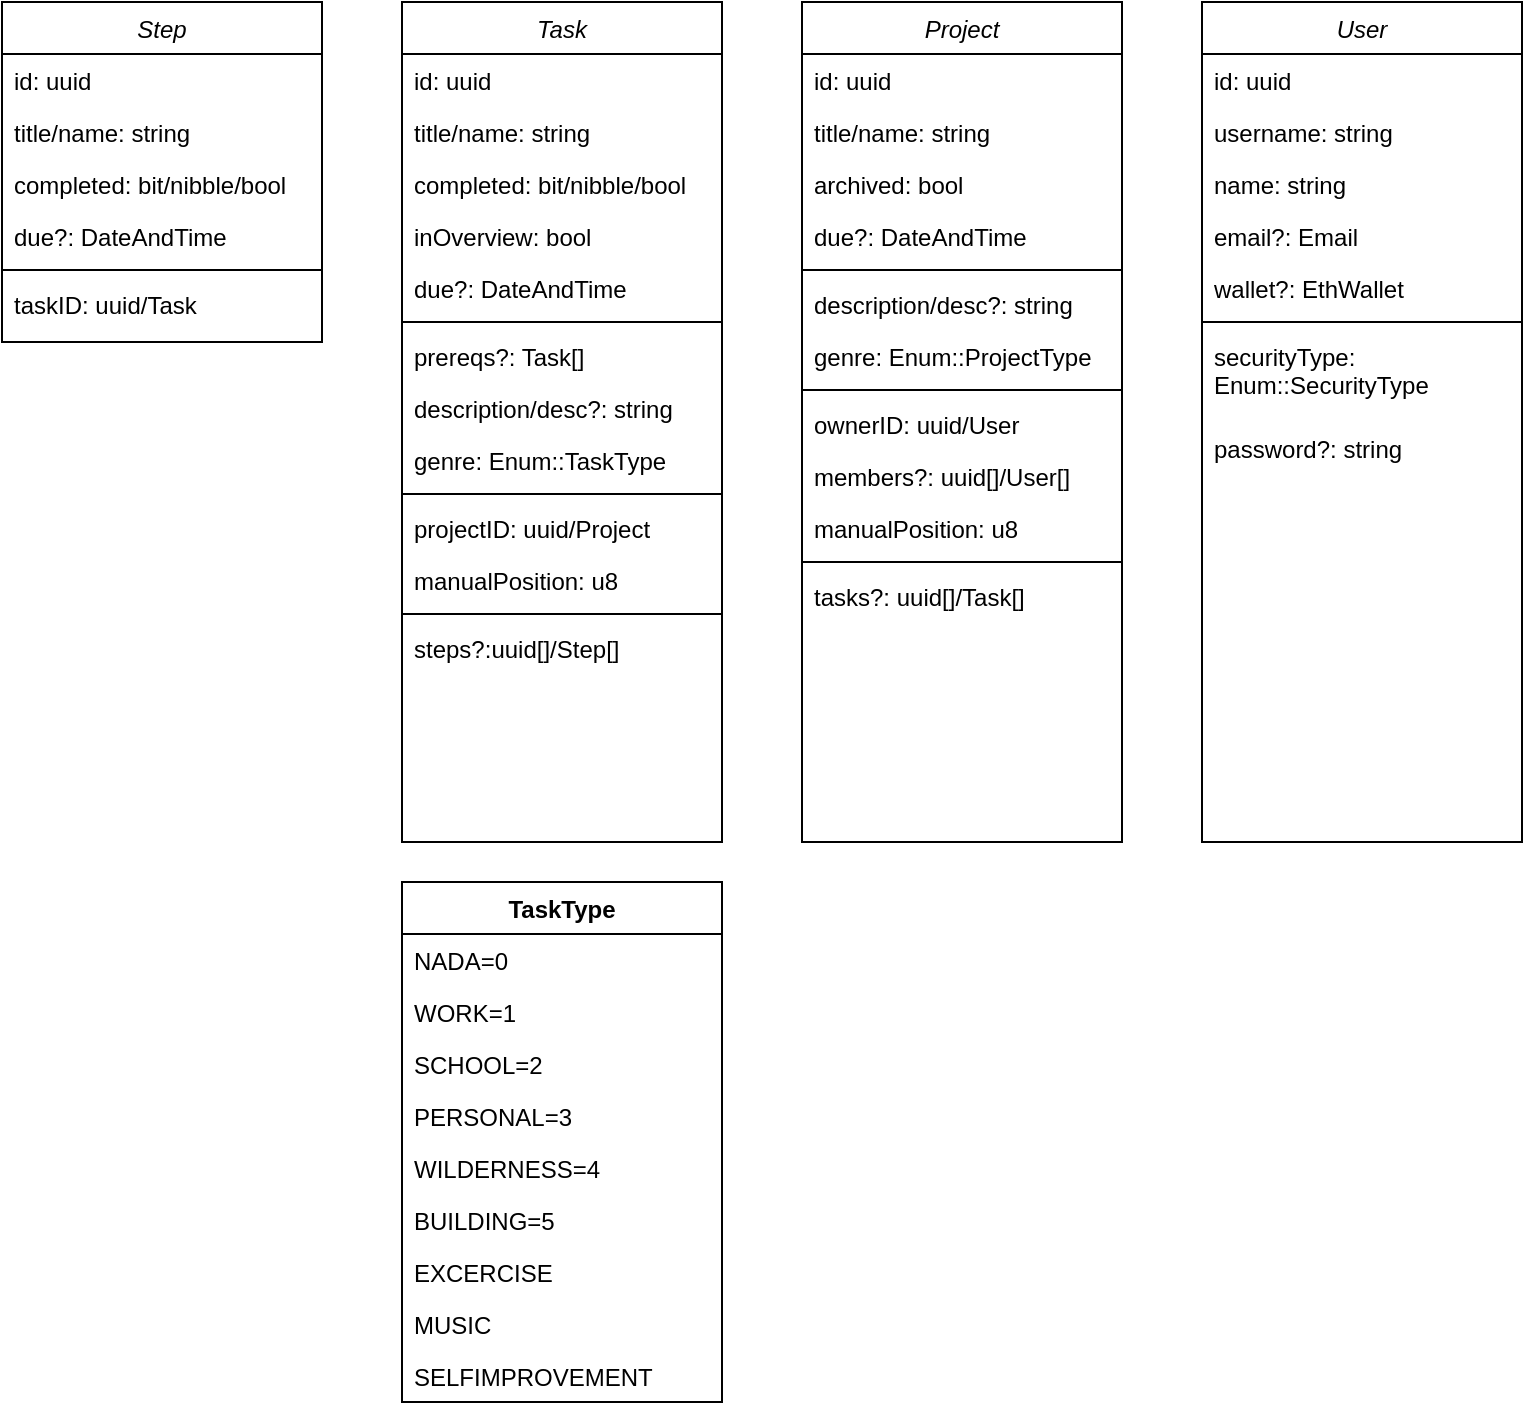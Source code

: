 <mxfile version="16.6.6" type="github">
  <diagram id="C5RBs43oDa-KdzZeNtuy" name="Page-1">
    <mxGraphModel dx="1596" dy="643" grid="1" gridSize="10" guides="1" tooltips="1" connect="1" arrows="1" fold="1" page="1" pageScale="1" pageWidth="827" pageHeight="1169" math="0" shadow="0">
      <root>
        <mxCell id="WIyWlLk6GJQsqaUBKTNV-0" />
        <mxCell id="WIyWlLk6GJQsqaUBKTNV-1" parent="WIyWlLk6GJQsqaUBKTNV-0" />
        <mxCell id="zkfFHV4jXpPFQw0GAbJ--0" value="Task" style="swimlane;fontStyle=2;align=center;verticalAlign=top;childLayout=stackLayout;horizontal=1;startSize=26;horizontalStack=0;resizeParent=1;resizeLast=0;collapsible=1;marginBottom=0;rounded=0;shadow=0;strokeWidth=1;" parent="WIyWlLk6GJQsqaUBKTNV-1" vertex="1">
          <mxGeometry x="240" y="40" width="160" height="420" as="geometry">
            <mxRectangle x="220" y="120" width="160" height="26" as="alternateBounds" />
          </mxGeometry>
        </mxCell>
        <mxCell id="zkfFHV4jXpPFQw0GAbJ--1" value="id: uuid" style="text;align=left;verticalAlign=top;spacingLeft=4;spacingRight=4;overflow=hidden;rotatable=0;points=[[0,0.5],[1,0.5]];portConstraint=eastwest;" parent="zkfFHV4jXpPFQw0GAbJ--0" vertex="1">
          <mxGeometry y="26" width="160" height="26" as="geometry" />
        </mxCell>
        <mxCell id="zkfFHV4jXpPFQw0GAbJ--2" value="title/name: string" style="text;align=left;verticalAlign=top;spacingLeft=4;spacingRight=4;overflow=hidden;rotatable=0;points=[[0,0.5],[1,0.5]];portConstraint=eastwest;rounded=0;shadow=0;html=0;" parent="zkfFHV4jXpPFQw0GAbJ--0" vertex="1">
          <mxGeometry y="52" width="160" height="26" as="geometry" />
        </mxCell>
        <mxCell id="IpgFra5wQwwrVLta5i6s-5" value="completed: bit/nibble/bool" style="text;align=left;verticalAlign=top;spacingLeft=4;spacingRight=4;overflow=hidden;rotatable=0;points=[[0,0.5],[1,0.5]];portConstraint=eastwest;rounded=0;shadow=0;html=0;" vertex="1" parent="zkfFHV4jXpPFQw0GAbJ--0">
          <mxGeometry y="78" width="160" height="26" as="geometry" />
        </mxCell>
        <mxCell id="IpgFra5wQwwrVLta5i6s-8" value="inOverview: bool" style="text;align=left;verticalAlign=top;spacingLeft=4;spacingRight=4;overflow=hidden;rotatable=0;points=[[0,0.5],[1,0.5]];portConstraint=eastwest;rounded=0;shadow=0;html=0;" vertex="1" parent="zkfFHV4jXpPFQw0GAbJ--0">
          <mxGeometry y="104" width="160" height="26" as="geometry" />
        </mxCell>
        <mxCell id="IpgFra5wQwwrVLta5i6s-7" value="due?: DateAndTime" style="text;align=left;verticalAlign=top;spacingLeft=4;spacingRight=4;overflow=hidden;rotatable=0;points=[[0,0.5],[1,0.5]];portConstraint=eastwest;rounded=0;shadow=0;html=0;" vertex="1" parent="zkfFHV4jXpPFQw0GAbJ--0">
          <mxGeometry y="130" width="160" height="26" as="geometry" />
        </mxCell>
        <mxCell id="IpgFra5wQwwrVLta5i6s-10" value="" style="line;strokeWidth=1;fillColor=none;align=left;verticalAlign=middle;spacingTop=-1;spacingLeft=3;spacingRight=3;rotatable=0;labelPosition=right;points=[];portConstraint=eastwest;" vertex="1" parent="zkfFHV4jXpPFQw0GAbJ--0">
          <mxGeometry y="156" width="160" height="8" as="geometry" />
        </mxCell>
        <mxCell id="IpgFra5wQwwrVLta5i6s-6" value="prereqs?: Task[]" style="text;align=left;verticalAlign=top;spacingLeft=4;spacingRight=4;overflow=hidden;rotatable=0;points=[[0,0.5],[1,0.5]];portConstraint=eastwest;rounded=0;shadow=0;html=0;" vertex="1" parent="zkfFHV4jXpPFQw0GAbJ--0">
          <mxGeometry y="164" width="160" height="26" as="geometry" />
        </mxCell>
        <mxCell id="zkfFHV4jXpPFQw0GAbJ--3" value="description/desc?: string" style="text;align=left;verticalAlign=top;spacingLeft=4;spacingRight=4;overflow=hidden;rotatable=0;points=[[0,0.5],[1,0.5]];portConstraint=eastwest;rounded=0;shadow=0;html=0;" parent="zkfFHV4jXpPFQw0GAbJ--0" vertex="1">
          <mxGeometry y="190" width="160" height="26" as="geometry" />
        </mxCell>
        <mxCell id="IpgFra5wQwwrVLta5i6s-12" value="genre: Enum::TaskType" style="text;align=left;verticalAlign=top;spacingLeft=4;spacingRight=4;overflow=hidden;rotatable=0;points=[[0,0.5],[1,0.5]];portConstraint=eastwest;rounded=0;shadow=0;html=0;" vertex="1" parent="zkfFHV4jXpPFQw0GAbJ--0">
          <mxGeometry y="216" width="160" height="26" as="geometry" />
        </mxCell>
        <mxCell id="IpgFra5wQwwrVLta5i6s-11" value="" style="line;strokeWidth=1;fillColor=none;align=left;verticalAlign=middle;spacingTop=-1;spacingLeft=3;spacingRight=3;rotatable=0;labelPosition=right;points=[];portConstraint=eastwest;" vertex="1" parent="zkfFHV4jXpPFQw0GAbJ--0">
          <mxGeometry y="242" width="160" height="8" as="geometry" />
        </mxCell>
        <mxCell id="IpgFra5wQwwrVLta5i6s-9" value="projectID: uuid/Project" style="text;align=left;verticalAlign=top;spacingLeft=4;spacingRight=4;overflow=hidden;rotatable=0;points=[[0,0.5],[1,0.5]];portConstraint=eastwest;rounded=0;shadow=0;html=0;" vertex="1" parent="zkfFHV4jXpPFQw0GAbJ--0">
          <mxGeometry y="250" width="160" height="26" as="geometry" />
        </mxCell>
        <mxCell id="IpgFra5wQwwrVLta5i6s-13" value="manualPosition: u8" style="text;align=left;verticalAlign=top;spacingLeft=4;spacingRight=4;overflow=hidden;rotatable=0;points=[[0,0.5],[1,0.5]];portConstraint=eastwest;rounded=0;shadow=0;html=0;" vertex="1" parent="zkfFHV4jXpPFQw0GAbJ--0">
          <mxGeometry y="276" width="160" height="26" as="geometry" />
        </mxCell>
        <mxCell id="IpgFra5wQwwrVLta5i6s-27" value="" style="line;strokeWidth=1;fillColor=none;align=left;verticalAlign=middle;spacingTop=-1;spacingLeft=3;spacingRight=3;rotatable=0;labelPosition=right;points=[];portConstraint=eastwest;" vertex="1" parent="zkfFHV4jXpPFQw0GAbJ--0">
          <mxGeometry y="302" width="160" height="8" as="geometry" />
        </mxCell>
        <mxCell id="IpgFra5wQwwrVLta5i6s-26" value="steps?:uuid[]/Step[]" style="text;align=left;verticalAlign=top;spacingLeft=4;spacingRight=4;overflow=hidden;rotatable=0;points=[[0,0.5],[1,0.5]];portConstraint=eastwest;rounded=0;shadow=0;html=0;" vertex="1" parent="zkfFHV4jXpPFQw0GAbJ--0">
          <mxGeometry y="310" width="160" height="26" as="geometry" />
        </mxCell>
        <mxCell id="IpgFra5wQwwrVLta5i6s-14" value="Step" style="swimlane;fontStyle=2;align=center;verticalAlign=top;childLayout=stackLayout;horizontal=1;startSize=26;horizontalStack=0;resizeParent=1;resizeLast=0;collapsible=1;marginBottom=0;rounded=0;shadow=0;strokeWidth=1;" vertex="1" parent="WIyWlLk6GJQsqaUBKTNV-1">
          <mxGeometry x="40" y="40" width="160" height="170" as="geometry">
            <mxRectangle x="220" y="120" width="160" height="26" as="alternateBounds" />
          </mxGeometry>
        </mxCell>
        <mxCell id="IpgFra5wQwwrVLta5i6s-15" value="id: uuid" style="text;align=left;verticalAlign=top;spacingLeft=4;spacingRight=4;overflow=hidden;rotatable=0;points=[[0,0.5],[1,0.5]];portConstraint=eastwest;" vertex="1" parent="IpgFra5wQwwrVLta5i6s-14">
          <mxGeometry y="26" width="160" height="26" as="geometry" />
        </mxCell>
        <mxCell id="IpgFra5wQwwrVLta5i6s-16" value="title/name: string" style="text;align=left;verticalAlign=top;spacingLeft=4;spacingRight=4;overflow=hidden;rotatable=0;points=[[0,0.5],[1,0.5]];portConstraint=eastwest;rounded=0;shadow=0;html=0;" vertex="1" parent="IpgFra5wQwwrVLta5i6s-14">
          <mxGeometry y="52" width="160" height="26" as="geometry" />
        </mxCell>
        <mxCell id="IpgFra5wQwwrVLta5i6s-17" value="completed: bit/nibble/bool" style="text;align=left;verticalAlign=top;spacingLeft=4;spacingRight=4;overflow=hidden;rotatable=0;points=[[0,0.5],[1,0.5]];portConstraint=eastwest;rounded=0;shadow=0;html=0;" vertex="1" parent="IpgFra5wQwwrVLta5i6s-14">
          <mxGeometry y="78" width="160" height="26" as="geometry" />
        </mxCell>
        <mxCell id="IpgFra5wQwwrVLta5i6s-19" value="due?: DateAndTime" style="text;align=left;verticalAlign=top;spacingLeft=4;spacingRight=4;overflow=hidden;rotatable=0;points=[[0,0.5],[1,0.5]];portConstraint=eastwest;rounded=0;shadow=0;html=0;" vertex="1" parent="IpgFra5wQwwrVLta5i6s-14">
          <mxGeometry y="104" width="160" height="26" as="geometry" />
        </mxCell>
        <mxCell id="IpgFra5wQwwrVLta5i6s-20" value="" style="line;strokeWidth=1;fillColor=none;align=left;verticalAlign=middle;spacingTop=-1;spacingLeft=3;spacingRight=3;rotatable=0;labelPosition=right;points=[];portConstraint=eastwest;" vertex="1" parent="IpgFra5wQwwrVLta5i6s-14">
          <mxGeometry y="130" width="160" height="8" as="geometry" />
        </mxCell>
        <mxCell id="IpgFra5wQwwrVLta5i6s-28" value="taskID: uuid/Task" style="text;align=left;verticalAlign=top;spacingLeft=4;spacingRight=4;overflow=hidden;rotatable=0;points=[[0,0.5],[1,0.5]];portConstraint=eastwest;rounded=0;shadow=0;html=0;" vertex="1" parent="IpgFra5wQwwrVLta5i6s-14">
          <mxGeometry y="138" width="160" height="26" as="geometry" />
        </mxCell>
        <mxCell id="IpgFra5wQwwrVLta5i6s-29" value="Project" style="swimlane;fontStyle=2;align=center;verticalAlign=top;childLayout=stackLayout;horizontal=1;startSize=26;horizontalStack=0;resizeParent=1;resizeLast=0;collapsible=1;marginBottom=0;rounded=0;shadow=0;strokeWidth=1;" vertex="1" parent="WIyWlLk6GJQsqaUBKTNV-1">
          <mxGeometry x="440" y="40" width="160" height="420" as="geometry">
            <mxRectangle x="220" y="120" width="160" height="26" as="alternateBounds" />
          </mxGeometry>
        </mxCell>
        <mxCell id="IpgFra5wQwwrVLta5i6s-30" value="id: uuid" style="text;align=left;verticalAlign=top;spacingLeft=4;spacingRight=4;overflow=hidden;rotatable=0;points=[[0,0.5],[1,0.5]];portConstraint=eastwest;" vertex="1" parent="IpgFra5wQwwrVLta5i6s-29">
          <mxGeometry y="26" width="160" height="26" as="geometry" />
        </mxCell>
        <mxCell id="IpgFra5wQwwrVLta5i6s-31" value="title/name: string" style="text;align=left;verticalAlign=top;spacingLeft=4;spacingRight=4;overflow=hidden;rotatable=0;points=[[0,0.5],[1,0.5]];portConstraint=eastwest;rounded=0;shadow=0;html=0;" vertex="1" parent="IpgFra5wQwwrVLta5i6s-29">
          <mxGeometry y="52" width="160" height="26" as="geometry" />
        </mxCell>
        <mxCell id="IpgFra5wQwwrVLta5i6s-32" value="archived: bool" style="text;align=left;verticalAlign=top;spacingLeft=4;spacingRight=4;overflow=hidden;rotatable=0;points=[[0,0.5],[1,0.5]];portConstraint=eastwest;rounded=0;shadow=0;html=0;" vertex="1" parent="IpgFra5wQwwrVLta5i6s-29">
          <mxGeometry y="78" width="160" height="26" as="geometry" />
        </mxCell>
        <mxCell id="IpgFra5wQwwrVLta5i6s-34" value="due?: DateAndTime" style="text;align=left;verticalAlign=top;spacingLeft=4;spacingRight=4;overflow=hidden;rotatable=0;points=[[0,0.5],[1,0.5]];portConstraint=eastwest;rounded=0;shadow=0;html=0;" vertex="1" parent="IpgFra5wQwwrVLta5i6s-29">
          <mxGeometry y="104" width="160" height="26" as="geometry" />
        </mxCell>
        <mxCell id="IpgFra5wQwwrVLta5i6s-35" value="" style="line;strokeWidth=1;fillColor=none;align=left;verticalAlign=middle;spacingTop=-1;spacingLeft=3;spacingRight=3;rotatable=0;labelPosition=right;points=[];portConstraint=eastwest;" vertex="1" parent="IpgFra5wQwwrVLta5i6s-29">
          <mxGeometry y="130" width="160" height="8" as="geometry" />
        </mxCell>
        <mxCell id="IpgFra5wQwwrVLta5i6s-37" value="description/desc?: string" style="text;align=left;verticalAlign=top;spacingLeft=4;spacingRight=4;overflow=hidden;rotatable=0;points=[[0,0.5],[1,0.5]];portConstraint=eastwest;rounded=0;shadow=0;html=0;" vertex="1" parent="IpgFra5wQwwrVLta5i6s-29">
          <mxGeometry y="138" width="160" height="26" as="geometry" />
        </mxCell>
        <mxCell id="IpgFra5wQwwrVLta5i6s-38" value="genre: Enum::ProjectType" style="text;align=left;verticalAlign=top;spacingLeft=4;spacingRight=4;overflow=hidden;rotatable=0;points=[[0,0.5],[1,0.5]];portConstraint=eastwest;rounded=0;shadow=0;html=0;" vertex="1" parent="IpgFra5wQwwrVLta5i6s-29">
          <mxGeometry y="164" width="160" height="26" as="geometry" />
        </mxCell>
        <mxCell id="IpgFra5wQwwrVLta5i6s-39" value="" style="line;strokeWidth=1;fillColor=none;align=left;verticalAlign=middle;spacingTop=-1;spacingLeft=3;spacingRight=3;rotatable=0;labelPosition=right;points=[];portConstraint=eastwest;" vertex="1" parent="IpgFra5wQwwrVLta5i6s-29">
          <mxGeometry y="190" width="160" height="8" as="geometry" />
        </mxCell>
        <mxCell id="IpgFra5wQwwrVLta5i6s-40" value="ownerID: uuid/User" style="text;align=left;verticalAlign=top;spacingLeft=4;spacingRight=4;overflow=hidden;rotatable=0;points=[[0,0.5],[1,0.5]];portConstraint=eastwest;rounded=0;shadow=0;html=0;" vertex="1" parent="IpgFra5wQwwrVLta5i6s-29">
          <mxGeometry y="198" width="160" height="26" as="geometry" />
        </mxCell>
        <mxCell id="IpgFra5wQwwrVLta5i6s-44" value="members?: uuid[]/User[]" style="text;align=left;verticalAlign=top;spacingLeft=4;spacingRight=4;overflow=hidden;rotatable=0;points=[[0,0.5],[1,0.5]];portConstraint=eastwest;rounded=0;shadow=0;html=0;" vertex="1" parent="IpgFra5wQwwrVLta5i6s-29">
          <mxGeometry y="224" width="160" height="26" as="geometry" />
        </mxCell>
        <mxCell id="IpgFra5wQwwrVLta5i6s-41" value="manualPosition: u8" style="text;align=left;verticalAlign=top;spacingLeft=4;spacingRight=4;overflow=hidden;rotatable=0;points=[[0,0.5],[1,0.5]];portConstraint=eastwest;rounded=0;shadow=0;html=0;" vertex="1" parent="IpgFra5wQwwrVLta5i6s-29">
          <mxGeometry y="250" width="160" height="26" as="geometry" />
        </mxCell>
        <mxCell id="IpgFra5wQwwrVLta5i6s-42" value="" style="line;strokeWidth=1;fillColor=none;align=left;verticalAlign=middle;spacingTop=-1;spacingLeft=3;spacingRight=3;rotatable=0;labelPosition=right;points=[];portConstraint=eastwest;" vertex="1" parent="IpgFra5wQwwrVLta5i6s-29">
          <mxGeometry y="276" width="160" height="8" as="geometry" />
        </mxCell>
        <mxCell id="IpgFra5wQwwrVLta5i6s-43" value="tasks?: uuid[]/Task[]" style="text;align=left;verticalAlign=top;spacingLeft=4;spacingRight=4;overflow=hidden;rotatable=0;points=[[0,0.5],[1,0.5]];portConstraint=eastwest;rounded=0;shadow=0;html=0;" vertex="1" parent="IpgFra5wQwwrVLta5i6s-29">
          <mxGeometry y="284" width="160" height="26" as="geometry" />
        </mxCell>
        <mxCell id="IpgFra5wQwwrVLta5i6s-45" value="User" style="swimlane;fontStyle=2;align=center;verticalAlign=top;childLayout=stackLayout;horizontal=1;startSize=26;horizontalStack=0;resizeParent=1;resizeLast=0;collapsible=1;marginBottom=0;rounded=0;shadow=0;strokeWidth=1;" vertex="1" parent="WIyWlLk6GJQsqaUBKTNV-1">
          <mxGeometry x="640" y="40" width="160" height="420" as="geometry">
            <mxRectangle x="220" y="120" width="160" height="26" as="alternateBounds" />
          </mxGeometry>
        </mxCell>
        <mxCell id="IpgFra5wQwwrVLta5i6s-46" value="id: uuid" style="text;align=left;verticalAlign=top;spacingLeft=4;spacingRight=4;overflow=hidden;rotatable=0;points=[[0,0.5],[1,0.5]];portConstraint=eastwest;" vertex="1" parent="IpgFra5wQwwrVLta5i6s-45">
          <mxGeometry y="26" width="160" height="26" as="geometry" />
        </mxCell>
        <mxCell id="IpgFra5wQwwrVLta5i6s-47" value="username: string" style="text;align=left;verticalAlign=top;spacingLeft=4;spacingRight=4;overflow=hidden;rotatable=0;points=[[0,0.5],[1,0.5]];portConstraint=eastwest;rounded=0;shadow=0;html=0;" vertex="1" parent="IpgFra5wQwwrVLta5i6s-45">
          <mxGeometry y="52" width="160" height="26" as="geometry" />
        </mxCell>
        <mxCell id="IpgFra5wQwwrVLta5i6s-48" value="name: string" style="text;align=left;verticalAlign=top;spacingLeft=4;spacingRight=4;overflow=hidden;rotatable=0;points=[[0,0.5],[1,0.5]];portConstraint=eastwest;rounded=0;shadow=0;html=0;" vertex="1" parent="IpgFra5wQwwrVLta5i6s-45">
          <mxGeometry y="78" width="160" height="26" as="geometry" />
        </mxCell>
        <mxCell id="IpgFra5wQwwrVLta5i6s-49" value="email?: Email" style="text;align=left;verticalAlign=top;spacingLeft=4;spacingRight=4;overflow=hidden;rotatable=0;points=[[0,0.5],[1,0.5]];portConstraint=eastwest;rounded=0;shadow=0;html=0;" vertex="1" parent="IpgFra5wQwwrVLta5i6s-45">
          <mxGeometry y="104" width="160" height="26" as="geometry" />
        </mxCell>
        <mxCell id="IpgFra5wQwwrVLta5i6s-52" value="wallet?: EthWallet" style="text;align=left;verticalAlign=top;spacingLeft=4;spacingRight=4;overflow=hidden;rotatable=0;points=[[0,0.5],[1,0.5]];portConstraint=eastwest;rounded=0;shadow=0;html=0;" vertex="1" parent="IpgFra5wQwwrVLta5i6s-45">
          <mxGeometry y="130" width="160" height="26" as="geometry" />
        </mxCell>
        <mxCell id="IpgFra5wQwwrVLta5i6s-50" value="" style="line;strokeWidth=1;fillColor=none;align=left;verticalAlign=middle;spacingTop=-1;spacingLeft=3;spacingRight=3;rotatable=0;labelPosition=right;points=[];portConstraint=eastwest;" vertex="1" parent="IpgFra5wQwwrVLta5i6s-45">
          <mxGeometry y="156" width="160" height="8" as="geometry" />
        </mxCell>
        <mxCell id="IpgFra5wQwwrVLta5i6s-51" value="securityType: &#xa;Enum::SecurityType" style="text;align=left;verticalAlign=top;spacingLeft=4;spacingRight=4;overflow=hidden;rotatable=0;points=[[0,0.5],[1,0.5]];portConstraint=eastwest;rounded=0;shadow=0;html=0;" vertex="1" parent="IpgFra5wQwwrVLta5i6s-45">
          <mxGeometry y="164" width="160" height="46" as="geometry" />
        </mxCell>
        <mxCell id="IpgFra5wQwwrVLta5i6s-53" value="password?: string" style="text;align=left;verticalAlign=top;spacingLeft=4;spacingRight=4;overflow=hidden;rotatable=0;points=[[0,0.5],[1,0.5]];portConstraint=eastwest;rounded=0;shadow=0;html=0;" vertex="1" parent="IpgFra5wQwwrVLta5i6s-45">
          <mxGeometry y="210" width="160" height="26" as="geometry" />
        </mxCell>
        <mxCell id="IpgFra5wQwwrVLta5i6s-54" value="TaskType" style="swimlane;fontStyle=1;align=center;verticalAlign=top;childLayout=stackLayout;horizontal=1;startSize=26;horizontalStack=0;resizeParent=1;resizeParentMax=0;resizeLast=0;collapsible=1;marginBottom=0;" vertex="1" parent="WIyWlLk6GJQsqaUBKTNV-1">
          <mxGeometry x="240" y="480" width="160" height="260" as="geometry">
            <mxRectangle x="240" y="480" width="90" height="26" as="alternateBounds" />
          </mxGeometry>
        </mxCell>
        <mxCell id="IpgFra5wQwwrVLta5i6s-58" value="NADA=0" style="text;strokeColor=none;fillColor=none;align=left;verticalAlign=top;spacingLeft=4;spacingRight=4;overflow=hidden;rotatable=0;points=[[0,0.5],[1,0.5]];portConstraint=eastwest;" vertex="1" parent="IpgFra5wQwwrVLta5i6s-54">
          <mxGeometry y="26" width="160" height="26" as="geometry" />
        </mxCell>
        <mxCell id="IpgFra5wQwwrVLta5i6s-55" value="WORK=1" style="text;strokeColor=none;fillColor=none;align=left;verticalAlign=top;spacingLeft=4;spacingRight=4;overflow=hidden;rotatable=0;points=[[0,0.5],[1,0.5]];portConstraint=eastwest;" vertex="1" parent="IpgFra5wQwwrVLta5i6s-54">
          <mxGeometry y="52" width="160" height="26" as="geometry" />
        </mxCell>
        <mxCell id="IpgFra5wQwwrVLta5i6s-57" value="SCHOOL=2" style="text;strokeColor=none;fillColor=none;align=left;verticalAlign=top;spacingLeft=4;spacingRight=4;overflow=hidden;rotatable=0;points=[[0,0.5],[1,0.5]];portConstraint=eastwest;" vertex="1" parent="IpgFra5wQwwrVLta5i6s-54">
          <mxGeometry y="78" width="160" height="26" as="geometry" />
        </mxCell>
        <mxCell id="IpgFra5wQwwrVLta5i6s-59" value="PERSONAL=3" style="text;strokeColor=none;fillColor=none;align=left;verticalAlign=top;spacingLeft=4;spacingRight=4;overflow=hidden;rotatable=0;points=[[0,0.5],[1,0.5]];portConstraint=eastwest;" vertex="1" parent="IpgFra5wQwwrVLta5i6s-54">
          <mxGeometry y="104" width="160" height="26" as="geometry" />
        </mxCell>
        <mxCell id="IpgFra5wQwwrVLta5i6s-60" value="WILDERNESS=4" style="text;strokeColor=none;fillColor=none;align=left;verticalAlign=top;spacingLeft=4;spacingRight=4;overflow=hidden;rotatable=0;points=[[0,0.5],[1,0.5]];portConstraint=eastwest;" vertex="1" parent="IpgFra5wQwwrVLta5i6s-54">
          <mxGeometry y="130" width="160" height="26" as="geometry" />
        </mxCell>
        <mxCell id="IpgFra5wQwwrVLta5i6s-61" value="BUILDING=5" style="text;strokeColor=none;fillColor=none;align=left;verticalAlign=top;spacingLeft=4;spacingRight=4;overflow=hidden;rotatable=0;points=[[0,0.5],[1,0.5]];portConstraint=eastwest;" vertex="1" parent="IpgFra5wQwwrVLta5i6s-54">
          <mxGeometry y="156" width="160" height="26" as="geometry" />
        </mxCell>
        <mxCell id="IpgFra5wQwwrVLta5i6s-62" value="EXCERCISE" style="text;strokeColor=none;fillColor=none;align=left;verticalAlign=top;spacingLeft=4;spacingRight=4;overflow=hidden;rotatable=0;points=[[0,0.5],[1,0.5]];portConstraint=eastwest;" vertex="1" parent="IpgFra5wQwwrVLta5i6s-54">
          <mxGeometry y="182" width="160" height="26" as="geometry" />
        </mxCell>
        <mxCell id="IpgFra5wQwwrVLta5i6s-63" value="MUSIC" style="text;strokeColor=none;fillColor=none;align=left;verticalAlign=top;spacingLeft=4;spacingRight=4;overflow=hidden;rotatable=0;points=[[0,0.5],[1,0.5]];portConstraint=eastwest;" vertex="1" parent="IpgFra5wQwwrVLta5i6s-54">
          <mxGeometry y="208" width="160" height="26" as="geometry" />
        </mxCell>
        <mxCell id="IpgFra5wQwwrVLta5i6s-64" value="SELFIMPROVEMENT" style="text;strokeColor=none;fillColor=none;align=left;verticalAlign=top;spacingLeft=4;spacingRight=4;overflow=hidden;rotatable=0;points=[[0,0.5],[1,0.5]];portConstraint=eastwest;" vertex="1" parent="IpgFra5wQwwrVLta5i6s-54">
          <mxGeometry y="234" width="160" height="26" as="geometry" />
        </mxCell>
      </root>
    </mxGraphModel>
  </diagram>
</mxfile>
